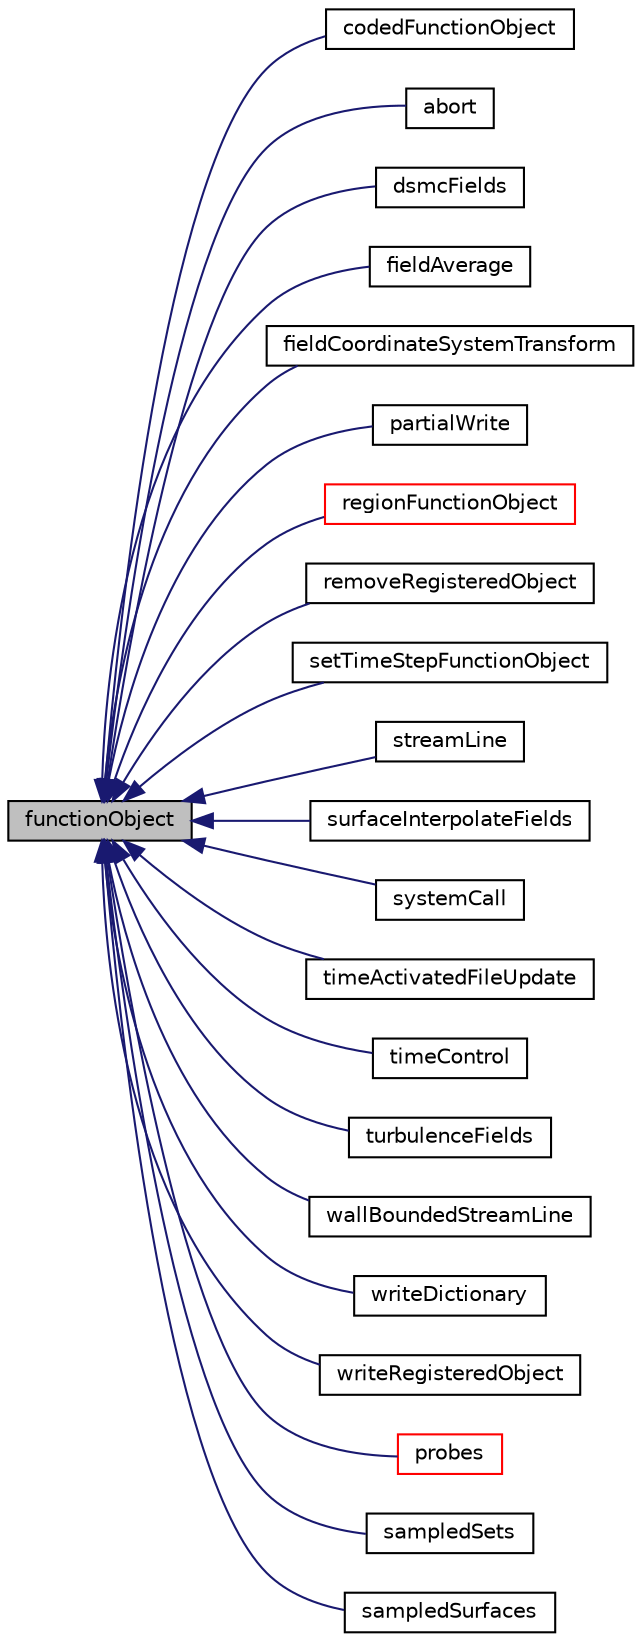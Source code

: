digraph "functionObject"
{
  bgcolor="transparent";
  edge [fontname="Helvetica",fontsize="10",labelfontname="Helvetica",labelfontsize="10"];
  node [fontname="Helvetica",fontsize="10",shape=record];
  rankdir="LR";
  Node1 [label="functionObject",height=0.2,width=0.4,color="black", fillcolor="grey75", style="filled", fontcolor="black"];
  Node1 -> Node2 [dir="back",color="midnightblue",fontsize="10",style="solid",fontname="Helvetica"];
  Node2 [label="codedFunctionObject",height=0.2,width=0.4,color="black",URL="$a00303.html",tooltip="This function object provides a general interface to enable dynamic code compilation. "];
  Node1 -> Node3 [dir="back",color="midnightblue",fontsize="10",style="solid",fontname="Helvetica"];
  Node3 [label="abort",height=0.2,width=0.4,color="black",URL="$a00005.html",tooltip="Watches for presence of the named file in the $FOAM_CASE directory and aborts the calculation if it i..."];
  Node1 -> Node4 [dir="back",color="midnightblue",fontsize="10",style="solid",fontname="Helvetica"];
  Node4 [label="dsmcFields",height=0.2,width=0.4,color="black",URL="$a00593.html",tooltip="Calculate intensive fields: "];
  Node1 -> Node5 [dir="back",color="midnightblue",fontsize="10",style="solid",fontname="Helvetica"];
  Node5 [label="fieldAverage",height=0.2,width=0.4,color="black",URL="$a00769.html",tooltip="This function object calculates average quantities for a user-specified selection of volumetric and s..."];
  Node1 -> Node6 [dir="back",color="midnightblue",fontsize="10",style="solid",fontname="Helvetica"];
  Node6 [label="fieldCoordinateSystemTransform",height=0.2,width=0.4,color="black",URL="$a00771.html",tooltip="This function object transforms a user-specified selection of fields from global Cartesian co-ordinat..."];
  Node1 -> Node7 [dir="back",color="midnightblue",fontsize="10",style="solid",fontname="Helvetica"];
  Node7 [label="partialWrite",height=0.2,width=0.4,color="black",URL="$a01818.html",tooltip="This function object allows user-selected fields/registered objects to be written at a custom write i..."];
  Node1 -> Node8 [dir="back",color="midnightblue",fontsize="10",style="solid",fontname="Helvetica"];
  Node8 [label="regionFunctionObject",height=0.2,width=0.4,color="red",URL="$a02192.html",tooltip="Specialization of Foam::functionObject for a region and providing a reference to the region Foam::obj..."];
  Node1 -> Node9 [dir="back",color="midnightblue",fontsize="10",style="solid",fontname="Helvetica"];
  Node9 [label="removeRegisteredObject",height=0.2,width=0.4,color="black",URL="$a02221.html",tooltip="This function object removes registered objects if present in the database. "];
  Node1 -> Node10 [dir="back",color="midnightblue",fontsize="10",style="solid",fontname="Helvetica"];
  Node10 [label="setTimeStepFunctionObject",height=0.2,width=0.4,color="black",URL="$a02356.html",tooltip="Overrides the timeStep. Can only be used with solvers with adjustTimeStep control (e..."];
  Node1 -> Node11 [dir="back",color="midnightblue",fontsize="10",style="solid",fontname="Helvetica"];
  Node11 [label="streamLine",height=0.2,width=0.4,color="black",URL="$a02542.html",tooltip="This function object generates streamline data by sampling a set of user-specified fields along a par..."];
  Node1 -> Node12 [dir="back",color="midnightblue",fontsize="10",style="solid",fontname="Helvetica"];
  Node12 [label="surfaceInterpolateFields",height=0.2,width=0.4,color="black",URL="$a02572.html"];
  Node1 -> Node13 [dir="back",color="midnightblue",fontsize="10",style="solid",fontname="Helvetica"];
  Node13 [label="systemCall",height=0.2,width=0.4,color="black",URL="$a02638.html",tooltip="This function object executes system calls, entered in the form of a string lists. Calls can be made at the following points in the calculation: "];
  Node1 -> Node14 [dir="back",color="midnightblue",fontsize="10",style="solid",fontname="Helvetica"];
  Node14 [label="timeActivatedFileUpdate",height=0.2,width=0.4,color="black",URL="$a02700.html",tooltip="Performs a file copy/replacement once a specified time has been reached. "];
  Node1 -> Node15 [dir="back",color="midnightblue",fontsize="10",style="solid",fontname="Helvetica"];
  Node15 [label="timeControl",height=0.2,width=0.4,color="black",URL="$a02701.html"];
  Node1 -> Node16 [dir="back",color="midnightblue",fontsize="10",style="solid",fontname="Helvetica"];
  Node16 [label="turbulenceFields",height=0.2,width=0.4,color="black",URL="$a02790.html",tooltip="This function object stores turbulence fields on the mesh database for further manipulation. "];
  Node1 -> Node17 [dir="back",color="midnightblue",fontsize="10",style="solid",fontname="Helvetica"];
  Node17 [label="wallBoundedStreamLine",height=0.2,width=0.4,color="black",URL="$a02943.html",tooltip="This function object generates streamline data by sampling a set of user-specified fields along a par..."];
  Node1 -> Node18 [dir="back",color="midnightblue",fontsize="10",style="solid",fontname="Helvetica"];
  Node18 [label="writeDictionary",height=0.2,width=0.4,color="black",URL="$a02990.html",tooltip="This function object writes dictionaries on start-up, and on change. "];
  Node1 -> Node19 [dir="back",color="midnightblue",fontsize="10",style="solid",fontname="Helvetica"];
  Node19 [label="writeRegisteredObject",height=0.2,width=0.4,color="black",URL="$a02996.html",tooltip="This function object allows specification of different writing frequency of objects registered to the..."];
  Node1 -> Node20 [dir="back",color="midnightblue",fontsize="10",style="solid",fontname="Helvetica"];
  Node20 [label="probes",height=0.2,width=0.4,color="red",URL="$a02027.html",tooltip="Set of locations to sample. "];
  Node1 -> Node21 [dir="back",color="midnightblue",fontsize="10",style="solid",fontname="Helvetica"];
  Node21 [label="sampledSets",height=0.2,width=0.4,color="black",URL="$a02308.html",tooltip="Set of sets to sample. Call sampledSets.write() to sample&write files. "];
  Node1 -> Node22 [dir="back",color="midnightblue",fontsize="10",style="solid",fontname="Helvetica"];
  Node22 [label="sampledSurfaces",height=0.2,width=0.4,color="black",URL="$a02310.html",tooltip="Set of surfaces to sample. "];
}
